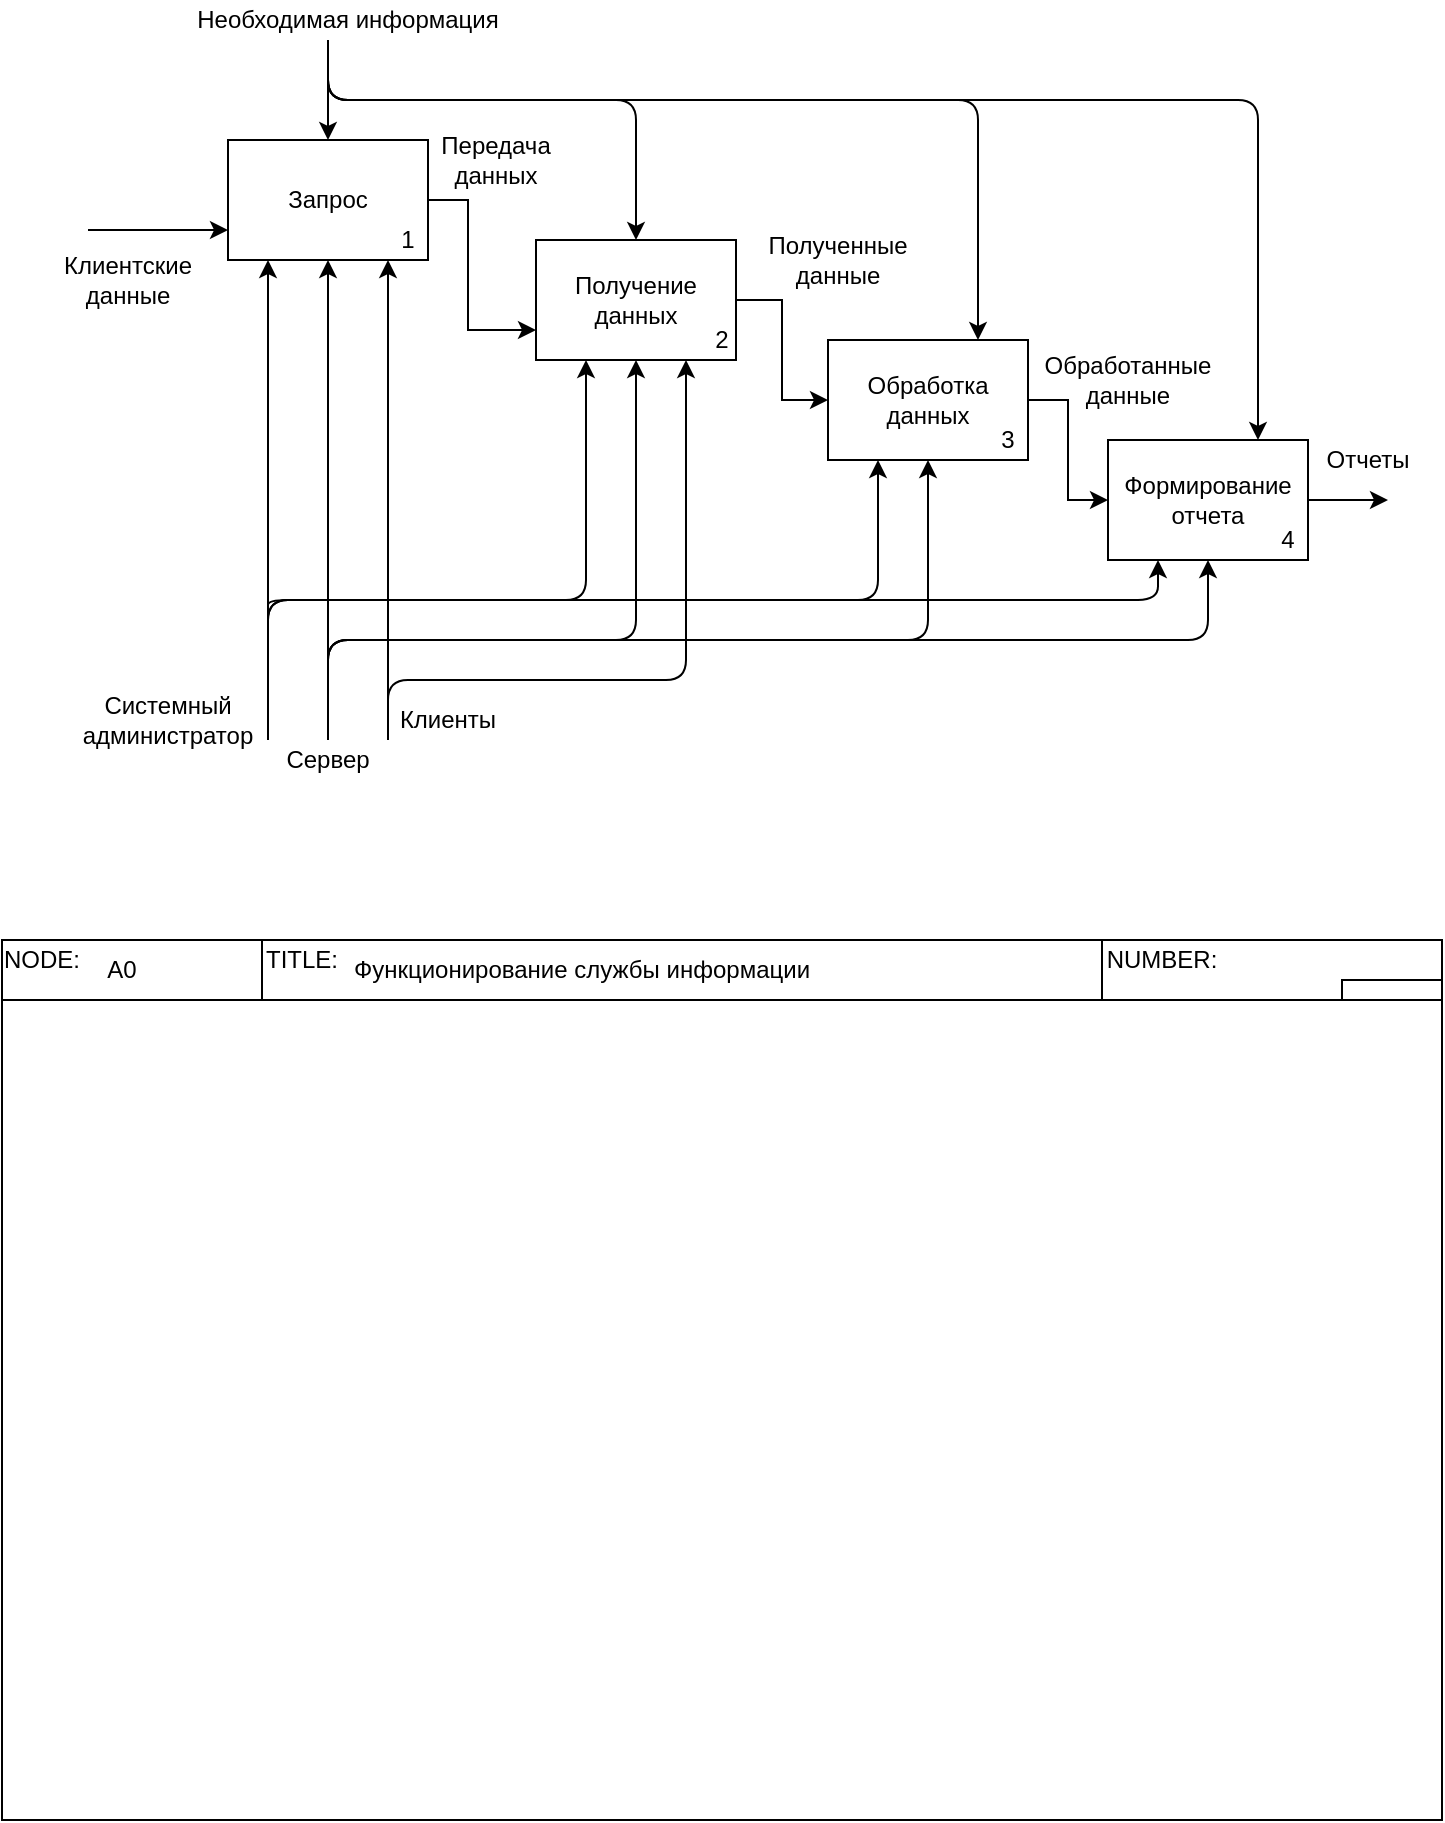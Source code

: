 <mxfile version="12.9.11" type="github"><diagram id="AoLe5V4ISyPj-6RMyFMR" name="Страница 1"><mxGraphModel dx="664" dy="754" grid="1" gridSize="10" guides="1" tooltips="1" connect="1" arrows="1" fold="1" page="1" pageScale="1" pageWidth="827" pageHeight="1169" math="0" shadow="0"><root><mxCell id="0"/><mxCell id="1" parent="0"/><mxCell id="pFTF1I5AWca8MZ5ZyV97-28" style="edgeStyle=orthogonalEdgeStyle;rounded=0;orthogonalLoop=1;jettySize=auto;html=1;exitX=1;exitY=0.5;exitDx=0;exitDy=0;entryX=0;entryY=0.75;entryDx=0;entryDy=0;" parent="1" source="pFTF1I5AWca8MZ5ZyV97-1" target="pFTF1I5AWca8MZ5ZyV97-18" edge="1"><mxGeometry relative="1" as="geometry"><Array as="points"><mxPoint x="280" y="220"/><mxPoint x="280" y="285"/></Array></mxGeometry></mxCell><mxCell id="pFTF1I5AWca8MZ5ZyV97-1" value="Запрос" style="rounded=0;whiteSpace=wrap;html=1;" parent="1" vertex="1"><mxGeometry x="160" y="190" width="100" height="60" as="geometry"/></mxCell><mxCell id="pFTF1I5AWca8MZ5ZyV97-4" value="1" style="text;html=1;strokeColor=none;fillColor=none;align=center;verticalAlign=middle;whiteSpace=wrap;rounded=0;" parent="1" vertex="1"><mxGeometry x="240" y="230" width="20" height="20" as="geometry"/></mxCell><mxCell id="pFTF1I5AWca8MZ5ZyV97-30" style="edgeStyle=orthogonalEdgeStyle;rounded=0;orthogonalLoop=1;jettySize=auto;html=1;exitX=1;exitY=0.5;exitDx=0;exitDy=0;entryX=0;entryY=0.5;entryDx=0;entryDy=0;" parent="1" source="pFTF1I5AWca8MZ5ZyV97-11" target="pFTF1I5AWca8MZ5ZyV97-17" edge="1"><mxGeometry relative="1" as="geometry"/></mxCell><mxCell id="pFTF1I5AWca8MZ5ZyV97-11" value="Обработка данных" style="rounded=0;whiteSpace=wrap;html=1;" parent="1" vertex="1"><mxGeometry x="460" y="290" width="100" height="60" as="geometry"/></mxCell><mxCell id="pFTF1I5AWca8MZ5ZyV97-16" value="3" style="text;html=1;strokeColor=none;fillColor=none;align=center;verticalAlign=middle;whiteSpace=wrap;rounded=0;" parent="1" vertex="1"><mxGeometry x="540" y="330" width="20" height="20" as="geometry"/></mxCell><mxCell id="pFTF1I5AWca8MZ5ZyV97-34" style="edgeStyle=orthogonalEdgeStyle;rounded=0;orthogonalLoop=1;jettySize=auto;html=1;exitX=1;exitY=0.5;exitDx=0;exitDy=0;" parent="1" source="pFTF1I5AWca8MZ5ZyV97-17" edge="1"><mxGeometry relative="1" as="geometry"><mxPoint x="740" y="370" as="targetPoint"/></mxGeometry></mxCell><mxCell id="pFTF1I5AWca8MZ5ZyV97-17" value="Формирование отчета" style="rounded=0;whiteSpace=wrap;html=1;" parent="1" vertex="1"><mxGeometry x="600" y="340" width="100" height="60" as="geometry"/></mxCell><mxCell id="pFTF1I5AWca8MZ5ZyV97-29" style="edgeStyle=orthogonalEdgeStyle;rounded=0;orthogonalLoop=1;jettySize=auto;html=1;exitX=1;exitY=0.5;exitDx=0;exitDy=0;entryX=0;entryY=0.5;entryDx=0;entryDy=0;" parent="1" source="pFTF1I5AWca8MZ5ZyV97-18" target="pFTF1I5AWca8MZ5ZyV97-11" edge="1"><mxGeometry relative="1" as="geometry"/></mxCell><mxCell id="pFTF1I5AWca8MZ5ZyV97-18" value="Получение данных" style="rounded=0;whiteSpace=wrap;html=1;" parent="1" vertex="1"><mxGeometry x="314" y="240" width="100" height="60" as="geometry"/></mxCell><mxCell id="pFTF1I5AWca8MZ5ZyV97-23" value="4" style="text;html=1;strokeColor=none;fillColor=none;align=center;verticalAlign=middle;whiteSpace=wrap;rounded=0;" parent="1" vertex="1"><mxGeometry x="680" y="380" width="20" height="20" as="geometry"/></mxCell><mxCell id="pFTF1I5AWca8MZ5ZyV97-37" value="Полученные данные" style="text;html=1;strokeColor=none;fillColor=none;align=center;verticalAlign=middle;whiteSpace=wrap;rounded=0;" parent="1" vertex="1"><mxGeometry x="430" y="240" width="70" height="20" as="geometry"/></mxCell><mxCell id="pFTF1I5AWca8MZ5ZyV97-39" value="Обработанные данные" style="text;html=1;strokeColor=none;fillColor=none;align=center;verticalAlign=middle;whiteSpace=wrap;rounded=0;" parent="1" vertex="1"><mxGeometry x="590" y="300" width="40" height="20" as="geometry"/></mxCell><mxCell id="pFTF1I5AWca8MZ5ZyV97-41" value="Необходимая информация" style="text;html=1;strokeColor=none;fillColor=none;align=center;verticalAlign=middle;whiteSpace=wrap;rounded=0;" parent="1" vertex="1"><mxGeometry x="140" y="120" width="160" height="20" as="geometry"/></mxCell><mxCell id="pFTF1I5AWca8MZ5ZyV97-42" value="Клиентские данные" style="text;html=1;strokeColor=none;fillColor=none;align=center;verticalAlign=middle;whiteSpace=wrap;rounded=0;" parent="1" vertex="1"><mxGeometry x="90" y="250" width="40" height="20" as="geometry"/></mxCell><mxCell id="pFTF1I5AWca8MZ5ZyV97-43" value="" style="endArrow=classic;html=1;entryX=0;entryY=0.75;entryDx=0;entryDy=0;" parent="1" target="pFTF1I5AWca8MZ5ZyV97-1" edge="1"><mxGeometry width="50" height="50" relative="1" as="geometry"><mxPoint x="90" y="235" as="sourcePoint"/><mxPoint x="130" y="240" as="targetPoint"/></mxGeometry></mxCell><mxCell id="pFTF1I5AWca8MZ5ZyV97-47" value="" style="endArrow=classic;html=1;entryX=0.5;entryY=0;entryDx=0;entryDy=0;" parent="1" target="pFTF1I5AWca8MZ5ZyV97-1" edge="1"><mxGeometry width="50" height="50" relative="1" as="geometry"><mxPoint x="210" y="140" as="sourcePoint"/><mxPoint x="420" y="220" as="targetPoint"/></mxGeometry></mxCell><mxCell id="pFTF1I5AWca8MZ5ZyV97-48" value="" style="endArrow=classic;html=1;entryX=0.75;entryY=0;entryDx=0;entryDy=0;" parent="1" target="pFTF1I5AWca8MZ5ZyV97-17" edge="1"><mxGeometry width="50" height="50" relative="1" as="geometry"><mxPoint x="210" y="140" as="sourcePoint"/><mxPoint x="420" y="220" as="targetPoint"/><Array as="points"><mxPoint x="210" y="170"/><mxPoint x="675" y="170"/></Array></mxGeometry></mxCell><mxCell id="pFTF1I5AWca8MZ5ZyV97-49" value="Отчеты" style="text;html=1;strokeColor=none;fillColor=none;align=center;verticalAlign=middle;whiteSpace=wrap;rounded=0;" parent="1" vertex="1"><mxGeometry x="710" y="340" width="40" height="20" as="geometry"/></mxCell><mxCell id="X1KBWUIIKqeDnerTApMN-1" value="" style="endArrow=classic;html=1;entryX=0.5;entryY=0;entryDx=0;entryDy=0;" parent="1" target="pFTF1I5AWca8MZ5ZyV97-18" edge="1"><mxGeometry width="50" height="50" relative="1" as="geometry"><mxPoint x="210" y="140" as="sourcePoint"/><mxPoint x="420" y="350" as="targetPoint"/><Array as="points"><mxPoint x="210" y="170"/><mxPoint x="364" y="170"/></Array></mxGeometry></mxCell><mxCell id="X1KBWUIIKqeDnerTApMN-3" value="" style="endArrow=classic;html=1;entryX=0.75;entryY=0;entryDx=0;entryDy=0;" parent="1" target="pFTF1I5AWca8MZ5ZyV97-11" edge="1"><mxGeometry width="50" height="50" relative="1" as="geometry"><mxPoint x="210" y="140" as="sourcePoint"/><mxPoint x="420" y="350" as="targetPoint"/><Array as="points"><mxPoint x="210" y="170"/><mxPoint x="535" y="170"/></Array></mxGeometry></mxCell><mxCell id="X1KBWUIIKqeDnerTApMN-4" value="" style="endArrow=classic;html=1;entryX=0.5;entryY=1;entryDx=0;entryDy=0;" parent="1" edge="1"><mxGeometry width="50" height="50" relative="1" as="geometry"><mxPoint x="180" y="490" as="sourcePoint"/><mxPoint x="180" y="250" as="targetPoint"/></mxGeometry></mxCell><mxCell id="X1KBWUIIKqeDnerTApMN-5" value="" style="endArrow=classic;html=1;entryX=0.25;entryY=1;entryDx=0;entryDy=0;" parent="1" target="pFTF1I5AWca8MZ5ZyV97-17" edge="1"><mxGeometry width="50" height="50" relative="1" as="geometry"><mxPoint x="180" y="490" as="sourcePoint"/><mxPoint x="637.5" y="400" as="targetPoint"/><Array as="points"><mxPoint x="180" y="430"/><mxPoint x="180" y="420"/><mxPoint x="625" y="420"/></Array></mxGeometry></mxCell><mxCell id="X1KBWUIIKqeDnerTApMN-6" value="" style="endArrow=classic;html=1;entryX=0;entryY=1;entryDx=0;entryDy=0;" parent="1" target="pFTF1I5AWca8MZ5ZyV97-4" edge="1"><mxGeometry width="50" height="50" relative="1" as="geometry"><mxPoint x="240" y="490" as="sourcePoint"/><mxPoint x="420" y="350" as="targetPoint"/></mxGeometry></mxCell><mxCell id="X1KBWUIIKqeDnerTApMN-8" value="" style="endArrow=classic;html=1;entryX=0.75;entryY=1;entryDx=0;entryDy=0;" parent="1" target="pFTF1I5AWca8MZ5ZyV97-18" edge="1"><mxGeometry width="50" height="50" relative="1" as="geometry"><mxPoint x="240" y="490" as="sourcePoint"/><mxPoint x="420" y="350" as="targetPoint"/><Array as="points"><mxPoint x="240" y="460"/><mxPoint x="389" y="460"/></Array></mxGeometry></mxCell><mxCell id="X1KBWUIIKqeDnerTApMN-10" value="" style="endArrow=classic;html=1;entryX=0.25;entryY=1;entryDx=0;entryDy=0;" parent="1" target="pFTF1I5AWca8MZ5ZyV97-18" edge="1"><mxGeometry width="50" height="50" relative="1" as="geometry"><mxPoint x="180" y="490" as="sourcePoint"/><mxPoint x="420" y="350" as="targetPoint"/><Array as="points"><mxPoint x="180" y="420"/><mxPoint x="339" y="420"/></Array></mxGeometry></mxCell><mxCell id="X1KBWUIIKqeDnerTApMN-11" value="" style="endArrow=classic;html=1;entryX=0.25;entryY=1;entryDx=0;entryDy=0;" parent="1" target="pFTF1I5AWca8MZ5ZyV97-11" edge="1"><mxGeometry width="50" height="50" relative="1" as="geometry"><mxPoint x="180" y="490" as="sourcePoint"/><mxPoint x="510" y="360" as="targetPoint"/><Array as="points"><mxPoint x="180" y="420"/><mxPoint x="485" y="420"/></Array></mxGeometry></mxCell><mxCell id="X1KBWUIIKqeDnerTApMN-12" value="Системный администратор" style="text;html=1;strokeColor=none;fillColor=none;align=center;verticalAlign=middle;whiteSpace=wrap;rounded=0;" parent="1" vertex="1"><mxGeometry x="110" y="470" width="40" height="20" as="geometry"/></mxCell><mxCell id="X1KBWUIIKqeDnerTApMN-13" value="Сервер" style="text;html=1;strokeColor=none;fillColor=none;align=center;verticalAlign=middle;whiteSpace=wrap;rounded=0;" parent="1" vertex="1"><mxGeometry x="190" y="490" width="40" height="20" as="geometry"/></mxCell><mxCell id="X1KBWUIIKqeDnerTApMN-15" value="2" style="text;html=1;strokeColor=none;fillColor=none;align=center;verticalAlign=middle;whiteSpace=wrap;rounded=0;" parent="1" vertex="1"><mxGeometry x="400" y="280" width="14" height="20" as="geometry"/></mxCell><mxCell id="X1KBWUIIKqeDnerTApMN-17" value="" style="rounded=0;whiteSpace=wrap;html=1;fillColor=none;" parent="1" vertex="1"><mxGeometry x="47" y="620" width="720" height="410" as="geometry"/></mxCell><mxCell id="X1KBWUIIKqeDnerTApMN-18" value="" style="rounded=0;whiteSpace=wrap;html=1;fillColor=none;" parent="1" vertex="1"><mxGeometry x="47" y="590" width="720" height="30" as="geometry"/></mxCell><mxCell id="X1KBWUIIKqeDnerTApMN-19" value="" style="rounded=0;whiteSpace=wrap;html=1;fillColor=none;" parent="1" vertex="1"><mxGeometry x="597" y="590" width="170" height="30" as="geometry"/></mxCell><mxCell id="X1KBWUIIKqeDnerTApMN-20" value="" style="rounded=0;whiteSpace=wrap;html=1;fillColor=none;" parent="1" vertex="1"><mxGeometry x="47" y="590" width="130" height="30" as="geometry"/></mxCell><mxCell id="X1KBWUIIKqeDnerTApMN-21" value="NODE:" style="text;html=1;strokeColor=none;fillColor=none;align=center;verticalAlign=middle;whiteSpace=wrap;rounded=0;" parent="1" vertex="1"><mxGeometry x="47" y="590" width="40" height="20" as="geometry"/></mxCell><mxCell id="X1KBWUIIKqeDnerTApMN-22" value="A0" style="text;html=1;strokeColor=none;fillColor=none;align=center;verticalAlign=middle;whiteSpace=wrap;rounded=0;" parent="1" vertex="1"><mxGeometry x="87" y="595" width="40" height="20" as="geometry"/></mxCell><mxCell id="X1KBWUIIKqeDnerTApMN-23" value="TITLE:" style="text;html=1;strokeColor=none;fillColor=none;align=center;verticalAlign=middle;whiteSpace=wrap;rounded=0;" parent="1" vertex="1"><mxGeometry x="177" y="590" width="40" height="20" as="geometry"/></mxCell><mxCell id="X1KBWUIIKqeDnerTApMN-24" value="Функционирование службы информации" style="text;html=1;strokeColor=none;fillColor=none;align=center;verticalAlign=middle;whiteSpace=wrap;rounded=0;" parent="1" vertex="1"><mxGeometry x="217" y="595" width="240" height="20" as="geometry"/></mxCell><mxCell id="X1KBWUIIKqeDnerTApMN-25" value="NUMBER:" style="text;html=1;strokeColor=none;fillColor=none;align=center;verticalAlign=middle;whiteSpace=wrap;rounded=0;" parent="1" vertex="1"><mxGeometry x="597" y="590" width="60" height="20" as="geometry"/></mxCell><mxCell id="X1KBWUIIKqeDnerTApMN-26" value="" style="rounded=0;whiteSpace=wrap;html=1;fillColor=none;" parent="1" vertex="1"><mxGeometry x="717" y="610" width="50" height="10" as="geometry"/></mxCell><mxCell id="DwWxU6lLQeuU-5s9yN27-1" value="Клиенты" style="text;html=1;strokeColor=none;fillColor=none;align=center;verticalAlign=middle;whiteSpace=wrap;rounded=0;" vertex="1" parent="1"><mxGeometry x="250" y="470" width="40" height="20" as="geometry"/></mxCell><mxCell id="DwWxU6lLQeuU-5s9yN27-3" value="" style="endArrow=classic;html=1;entryX=0.5;entryY=1;entryDx=0;entryDy=0;" edge="1" parent="1" target="pFTF1I5AWca8MZ5ZyV97-1"><mxGeometry width="50" height="50" relative="1" as="geometry"><mxPoint x="210" y="460" as="sourcePoint"/><mxPoint x="440" y="360" as="targetPoint"/></mxGeometry></mxCell><mxCell id="DwWxU6lLQeuU-5s9yN27-5" value="" style="endArrow=classic;html=1;exitX=0.5;exitY=0;exitDx=0;exitDy=0;entryX=0.5;entryY=1;entryDx=0;entryDy=0;" edge="1" parent="1" source="X1KBWUIIKqeDnerTApMN-13" target="pFTF1I5AWca8MZ5ZyV97-18"><mxGeometry width="50" height="50" relative="1" as="geometry"><mxPoint x="390" y="410" as="sourcePoint"/><mxPoint x="440" y="360" as="targetPoint"/><Array as="points"><mxPoint x="210" y="440"/><mxPoint x="364" y="440"/></Array></mxGeometry></mxCell><mxCell id="DwWxU6lLQeuU-5s9yN27-6" value="" style="endArrow=classic;html=1;entryX=0.5;entryY=1;entryDx=0;entryDy=0;" edge="1" parent="1" target="pFTF1I5AWca8MZ5ZyV97-17"><mxGeometry width="50" height="50" relative="1" as="geometry"><mxPoint x="210" y="490" as="sourcePoint"/><mxPoint x="420" y="170" as="targetPoint"/><Array as="points"><mxPoint x="210" y="440"/><mxPoint x="650" y="440"/></Array></mxGeometry></mxCell><mxCell id="DwWxU6lLQeuU-5s9yN27-9" value="" style="endArrow=classic;html=1;entryX=0.5;entryY=1;entryDx=0;entryDy=0;exitX=0.5;exitY=0;exitDx=0;exitDy=0;" edge="1" parent="1" source="X1KBWUIIKqeDnerTApMN-13" target="pFTF1I5AWca8MZ5ZyV97-11"><mxGeometry width="50" height="50" relative="1" as="geometry"><mxPoint x="370" y="220" as="sourcePoint"/><mxPoint x="420" y="170" as="targetPoint"/><Array as="points"><mxPoint x="210" y="440"/><mxPoint x="510" y="440"/></Array></mxGeometry></mxCell><mxCell id="DwWxU6lLQeuU-5s9yN27-12" value="Передача данных" style="text;html=1;strokeColor=none;fillColor=none;align=center;verticalAlign=middle;whiteSpace=wrap;rounded=0;" vertex="1" parent="1"><mxGeometry x="274" y="190" width="40" height="20" as="geometry"/></mxCell></root></mxGraphModel></diagram></mxfile>